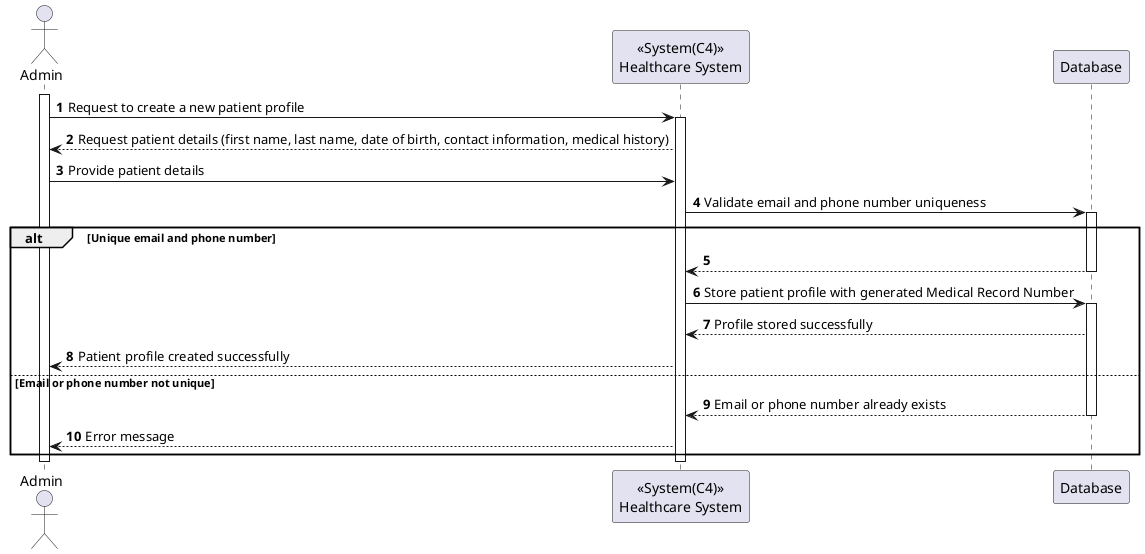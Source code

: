 ﻿@startuml
'https://plantuml.com/sequence-diagram

autonumber
actor Admin as admin
participant "<<System(C4)>>\nHealthcare System" as sys
participant "Database" as db

activate admin
admin -> sys: Request to create a new patient profile

activate sys
sys --> admin: Request patient details (first name, last name, date of birth, contact information, medical history)

admin -> sys: Provide patient details

sys -> db: Validate email and phone number uniqueness
activate db

alt Unique email and phone number
  db --> sys: 
  deactivate db
  sys -> db: Store patient profile with generated Medical Record Number
    activate db
    
  db --> sys: Profile stored successfully
  sys --> admin: Patient profile created successfully
else Email or phone number not unique
  db --> sys: Email or phone number already exists
  deactivate db
  sys --> admin: Error message
end

deactivate db
deactivate sys
deactivate admin

@enduml